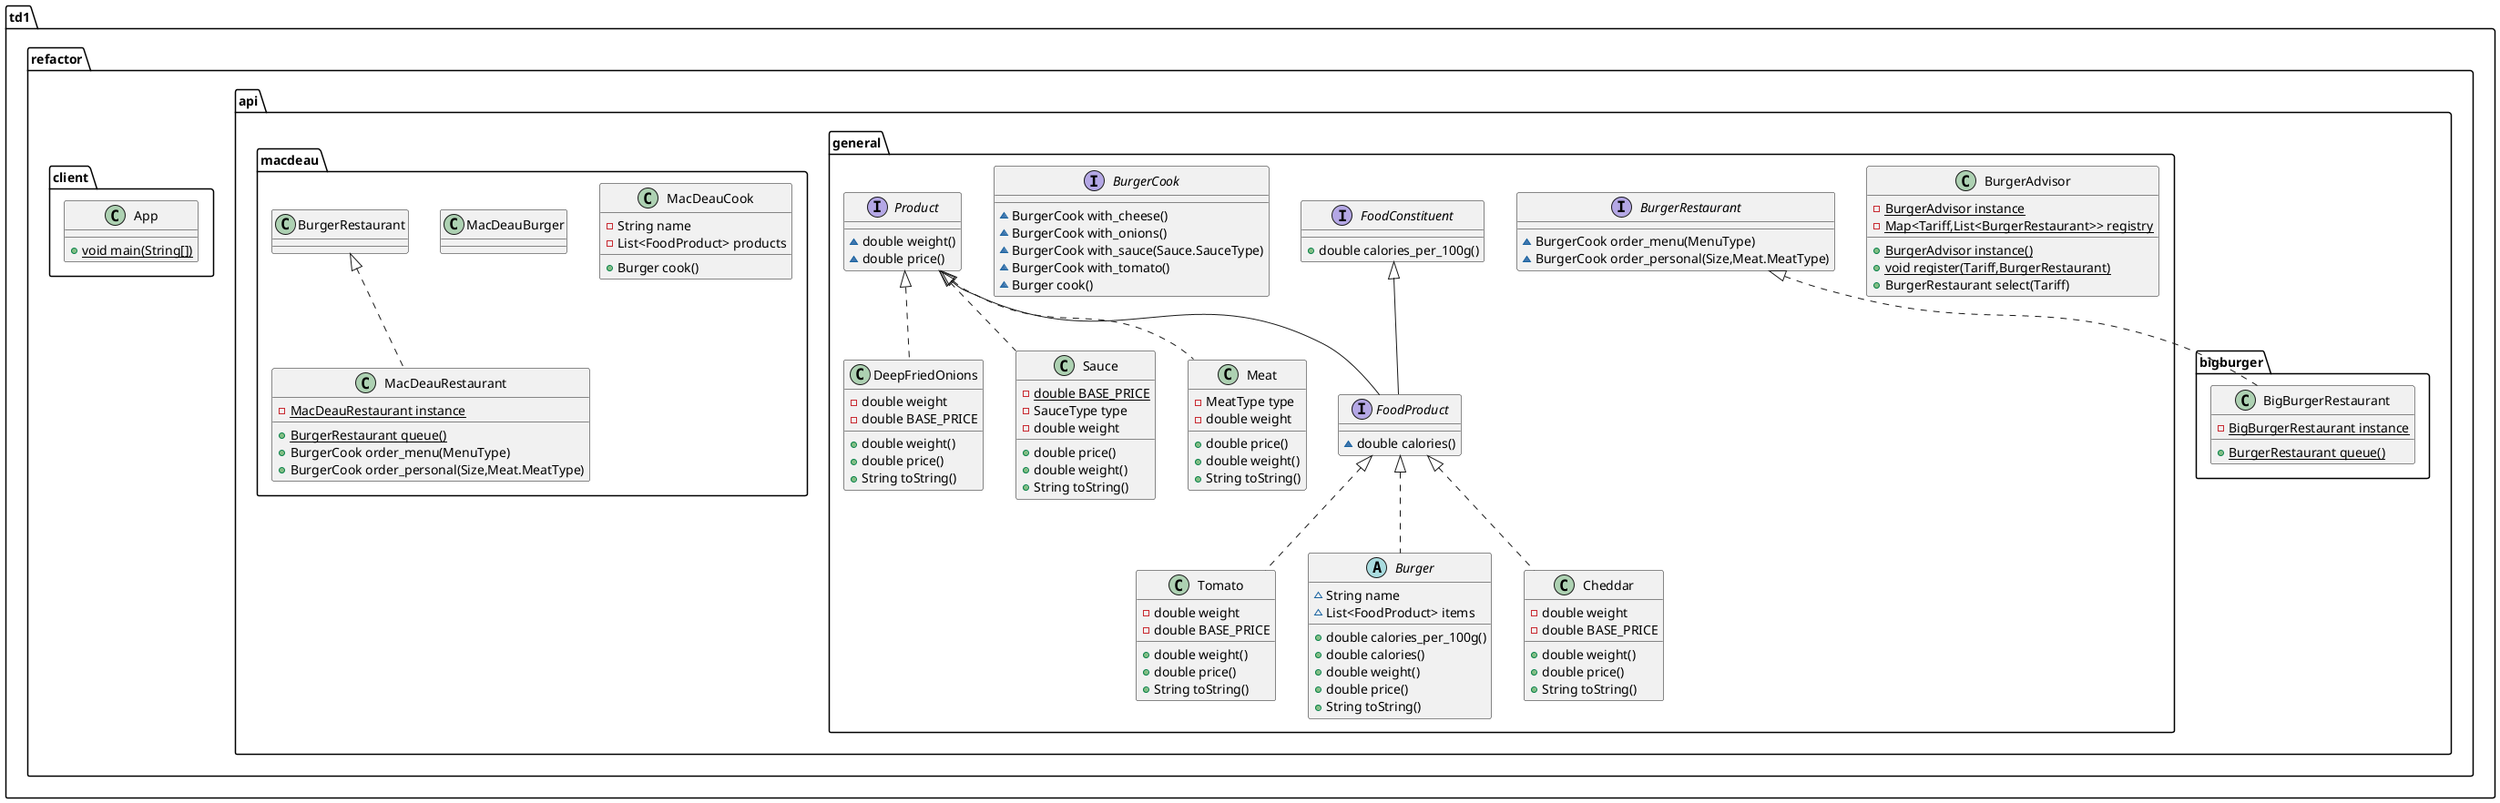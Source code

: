 @startuml
class td1.refactor.api.general.BurgerAdvisor {
- {static} BurgerAdvisor instance
- {static} Map<Tariff,List<BurgerRestaurant>> registry
+ {static} BurgerAdvisor instance()
+ {static} void register(Tariff,BurgerRestaurant)
+ BurgerRestaurant select(Tariff)
}
class td1.refactor.api.macdeau.MacDeauCook {
- String name
- List<FoodProduct> products
+ Burger cook()
}
class td1.refactor.api.general.Sauce {
- {static} double BASE_PRICE
- SauceType type
- double weight
+ double price()
+ double weight()
+ String toString()
}
class td1.refactor.api.general.DeepFriedOnions {
- double weight
- double BASE_PRICE
+ double weight()
+ double price()
+ String toString()
}
class td1.refactor.api.bigburger.BigBurgerRestaurant {
- {static} BigBurgerRestaurant instance
+ {static} BurgerRestaurant queue()
}
class td1.refactor.api.general.Tomato {
- double weight
- double BASE_PRICE
+ double weight()
+ double price()
+ String toString()
}
class td1.refactor.api.macdeau.MacDeauRestaurant {
- {static} MacDeauRestaurant instance
+ {static} BurgerRestaurant queue()
+ BurgerCook order_menu(MenuType)
+ BurgerCook order_personal(Size,Meat.MeatType)
}
interface td1.refactor.api.general.FoodConstituent {
+ double calories_per_100g()
}
class td1.refactor.client.App {
+ {static} void main(String[])
}
interface td1.refactor.api.general.FoodProduct {
~ double calories()
}
class td1.refactor.api.general.Meat {
- MeatType type
- double weight
+ double price()
+ double weight()
+ String toString()
}
class td1.refactor.api.macdeau.MacDeauBurger {
}
abstract class td1.refactor.api.general.Burger {
~ String name
~ List<FoodProduct> items
+ double calories_per_100g()
+ double calories()
+ double weight()
+ double price()
+ String toString()
}
interface td1.refactor.api.general.BurgerRestaurant {
~ BurgerCook order_menu(MenuType)
~ BurgerCook order_personal(Size,Meat.MeatType)
}
interface td1.refactor.api.general.BurgerCook {
~ BurgerCook with_cheese()
~ BurgerCook with_onions()
~ BurgerCook with_sauce(Sauce.SauceType)
~ BurgerCook with_tomato()
~ Burger cook()
}
class td1.refactor.api.general.Cheddar {
- double weight
- double BASE_PRICE
+ double weight()
+ double price()
+ String toString()
}
interface td1.refactor.api.general.Product {
~ double weight()
~ double price()
}


td1.refactor.api.general.Product <|.. td1.refactor.api.general.Sauce
td1.refactor.api.general.Product <|.. td1.refactor.api.general.DeepFriedOnions
td1.refactor.api.general.BurgerRestaurant <|.. td1.refactor.api.bigburger.BigBurgerRestaurant
td1.refactor.api.general.FoodProduct <|.. td1.refactor.api.general.Tomato
td1.refactor.api.macdeau.BurgerRestaurant <|.. td1.refactor.api.macdeau.MacDeauRestaurant
td1.refactor.api.general.FoodConstituent <|-- td1.refactor.api.general.FoodProduct
td1.refactor.api.general.Product <|-- td1.refactor.api.general.FoodProduct
td1.refactor.api.general.Product <|.. td1.refactor.api.general.Meat
td1.refactor.api.general.FoodProduct <|.. td1.refactor.api.general.Burger
td1.refactor.api.general.FoodProduct <|.. td1.refactor.api.general.Cheddar
@enduml